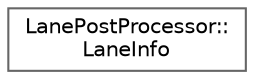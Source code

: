 digraph "Graphical Class Hierarchy"
{
 // LATEX_PDF_SIZE
  bgcolor="transparent";
  edge [fontname=Helvetica,fontsize=10,labelfontname=Helvetica,labelfontsize=10];
  node [fontname=Helvetica,fontsize=10,shape=box,height=0.2,width=0.4];
  rankdir="LR";
  Node0 [id="Node000000",label="LanePostProcessor::\lLaneInfo",height=0.2,width=0.4,color="grey40", fillcolor="white", style="filled",URL="$structLanePostProcessor_1_1LaneInfo.html",tooltip=" "];
}
